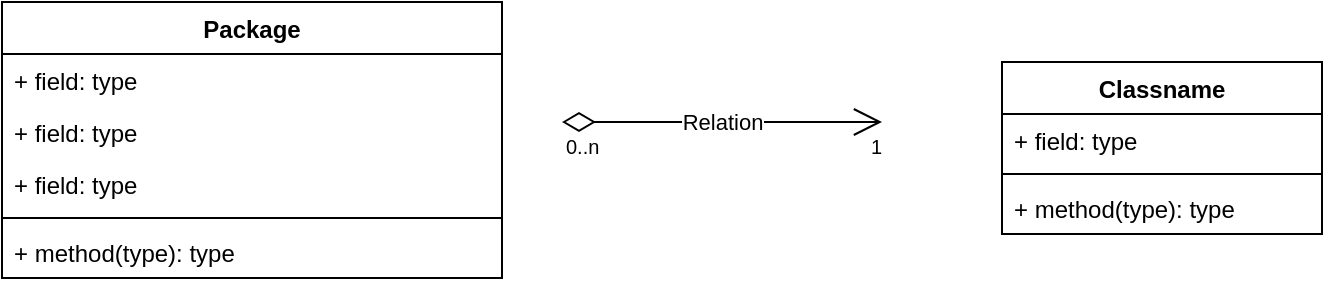 <mxfile version="12.5.8" type="github">
  <diagram name="Page-1" id="b5b7bab2-c9e2-2cf4-8b2a-24fd1a2a6d21">
    <mxGraphModel dx="1346" dy="665" grid="1" gridSize="10" guides="1" tooltips="1" connect="1" arrows="1" fold="1" page="1" pageScale="1" pageWidth="827" pageHeight="1169" background="#ffffff" math="0" shadow="0">
      <root>
        <mxCell id="0"/>
        <mxCell id="1" parent="0"/>
        <mxCell id="qUl1298BJiQfXsKrI5A6-1" value="Package&#xa;" style="swimlane;fontStyle=1;align=center;verticalAlign=top;childLayout=stackLayout;horizontal=1;startSize=26;horizontalStack=0;resizeParent=1;resizeParentMax=0;resizeLast=0;collapsible=1;marginBottom=0;" vertex="1" parent="1">
          <mxGeometry x="110" y="230" width="250" height="138" as="geometry"/>
        </mxCell>
        <mxCell id="qUl1298BJiQfXsKrI5A6-2" value="+ field: type" style="text;strokeColor=none;fillColor=none;align=left;verticalAlign=top;spacingLeft=4;spacingRight=4;overflow=hidden;rotatable=0;points=[[0,0.5],[1,0.5]];portConstraint=eastwest;" vertex="1" parent="qUl1298BJiQfXsKrI5A6-1">
          <mxGeometry y="26" width="250" height="26" as="geometry"/>
        </mxCell>
        <mxCell id="qUl1298BJiQfXsKrI5A6-11" value="+ field: type" style="text;strokeColor=none;fillColor=none;align=left;verticalAlign=top;spacingLeft=4;spacingRight=4;overflow=hidden;rotatable=0;points=[[0,0.5],[1,0.5]];portConstraint=eastwest;" vertex="1" parent="qUl1298BJiQfXsKrI5A6-1">
          <mxGeometry y="52" width="250" height="26" as="geometry"/>
        </mxCell>
        <mxCell id="qUl1298BJiQfXsKrI5A6-12" value="+ field: type" style="text;strokeColor=none;fillColor=none;align=left;verticalAlign=top;spacingLeft=4;spacingRight=4;overflow=hidden;rotatable=0;points=[[0,0.5],[1,0.5]];portConstraint=eastwest;" vertex="1" parent="qUl1298BJiQfXsKrI5A6-1">
          <mxGeometry y="78" width="250" height="26" as="geometry"/>
        </mxCell>
        <mxCell id="qUl1298BJiQfXsKrI5A6-3" value="" style="line;strokeWidth=1;fillColor=none;align=left;verticalAlign=middle;spacingTop=-1;spacingLeft=3;spacingRight=3;rotatable=0;labelPosition=right;points=[];portConstraint=eastwest;" vertex="1" parent="qUl1298BJiQfXsKrI5A6-1">
          <mxGeometry y="104" width="250" height="8" as="geometry"/>
        </mxCell>
        <mxCell id="qUl1298BJiQfXsKrI5A6-4" value="+ method(type): type" style="text;strokeColor=none;fillColor=none;align=left;verticalAlign=top;spacingLeft=4;spacingRight=4;overflow=hidden;rotatable=0;points=[[0,0.5],[1,0.5]];portConstraint=eastwest;" vertex="1" parent="qUl1298BJiQfXsKrI5A6-1">
          <mxGeometry y="112" width="250" height="26" as="geometry"/>
        </mxCell>
        <mxCell id="qUl1298BJiQfXsKrI5A6-6" value="Classname" style="swimlane;fontStyle=1;align=center;verticalAlign=top;childLayout=stackLayout;horizontal=1;startSize=26;horizontalStack=0;resizeParent=1;resizeParentMax=0;resizeLast=0;collapsible=1;marginBottom=0;" vertex="1" parent="1">
          <mxGeometry x="610" y="260" width="160" height="86" as="geometry"/>
        </mxCell>
        <mxCell id="qUl1298BJiQfXsKrI5A6-7" value="+ field: type" style="text;strokeColor=none;fillColor=none;align=left;verticalAlign=top;spacingLeft=4;spacingRight=4;overflow=hidden;rotatable=0;points=[[0,0.5],[1,0.5]];portConstraint=eastwest;" vertex="1" parent="qUl1298BJiQfXsKrI5A6-6">
          <mxGeometry y="26" width="160" height="26" as="geometry"/>
        </mxCell>
        <mxCell id="qUl1298BJiQfXsKrI5A6-8" value="" style="line;strokeWidth=1;fillColor=none;align=left;verticalAlign=middle;spacingTop=-1;spacingLeft=3;spacingRight=3;rotatable=0;labelPosition=right;points=[];portConstraint=eastwest;" vertex="1" parent="qUl1298BJiQfXsKrI5A6-6">
          <mxGeometry y="52" width="160" height="8" as="geometry"/>
        </mxCell>
        <mxCell id="qUl1298BJiQfXsKrI5A6-9" value="+ method(type): type" style="text;strokeColor=none;fillColor=none;align=left;verticalAlign=top;spacingLeft=4;spacingRight=4;overflow=hidden;rotatable=0;points=[[0,0.5],[1,0.5]];portConstraint=eastwest;" vertex="1" parent="qUl1298BJiQfXsKrI5A6-6">
          <mxGeometry y="60" width="160" height="26" as="geometry"/>
        </mxCell>
        <mxCell id="qUl1298BJiQfXsKrI5A6-17" value="Relation" style="endArrow=open;html=1;endSize=12;startArrow=diamondThin;startSize=14;startFill=0;edgeStyle=orthogonalEdgeStyle;" edge="1" parent="1">
          <mxGeometry relative="1" as="geometry">
            <mxPoint x="390" y="290" as="sourcePoint"/>
            <mxPoint x="550" y="290" as="targetPoint"/>
          </mxGeometry>
        </mxCell>
        <mxCell id="qUl1298BJiQfXsKrI5A6-18" value="0..n" style="resizable=0;html=1;align=left;verticalAlign=top;labelBackgroundColor=#ffffff;fontSize=10;" connectable="0" vertex="1" parent="qUl1298BJiQfXsKrI5A6-17">
          <mxGeometry x="-1" relative="1" as="geometry"/>
        </mxCell>
        <mxCell id="qUl1298BJiQfXsKrI5A6-19" value="1" style="resizable=0;html=1;align=right;verticalAlign=top;labelBackgroundColor=#ffffff;fontSize=10;" connectable="0" vertex="1" parent="qUl1298BJiQfXsKrI5A6-17">
          <mxGeometry x="1" relative="1" as="geometry"/>
        </mxCell>
      </root>
    </mxGraphModel>
  </diagram>
</mxfile>
